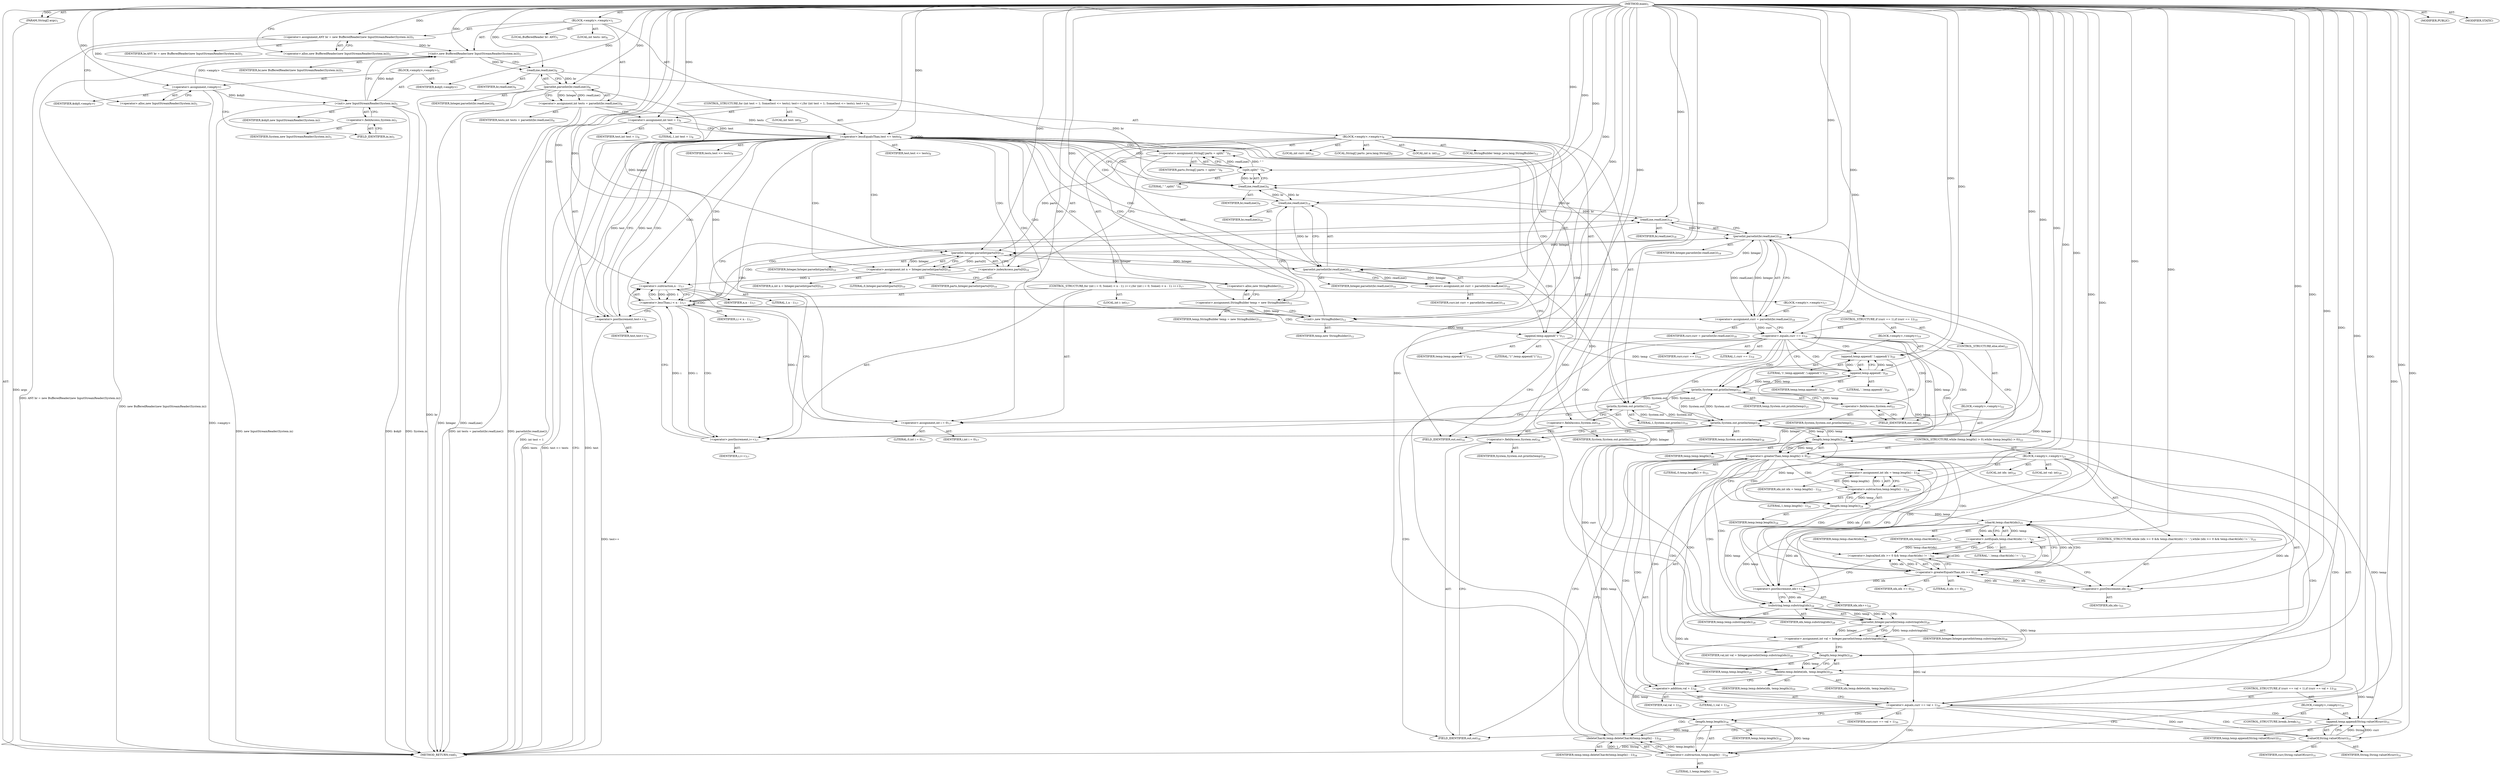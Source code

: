 digraph "main" {  
"21" [label = <(METHOD,main)<SUB>1</SUB>> ]
"22" [label = <(PARAM,String[] args)<SUB>1</SUB>> ]
"23" [label = <(BLOCK,&lt;empty&gt;,&lt;empty&gt;)<SUB>1</SUB>> ]
"4" [label = <(LOCAL,BufferedReader br: ANY)<SUB>5</SUB>> ]
"24" [label = <(&lt;operator&gt;.assignment,ANY br = new BufferedReader(new InputStreamReader(System.in)))<SUB>5</SUB>> ]
"25" [label = <(IDENTIFIER,br,ANY br = new BufferedReader(new InputStreamReader(System.in)))<SUB>5</SUB>> ]
"26" [label = <(&lt;operator&gt;.alloc,new BufferedReader(new InputStreamReader(System.in)))<SUB>5</SUB>> ]
"27" [label = <(&lt;init&gt;,new BufferedReader(new InputStreamReader(System.in)))<SUB>5</SUB>> ]
"3" [label = <(IDENTIFIER,br,new BufferedReader(new InputStreamReader(System.in)))<SUB>5</SUB>> ]
"28" [label = <(BLOCK,&lt;empty&gt;,&lt;empty&gt;)<SUB>5</SUB>> ]
"29" [label = <(&lt;operator&gt;.assignment,&lt;empty&gt;)> ]
"30" [label = <(IDENTIFIER,$obj0,&lt;empty&gt;)> ]
"31" [label = <(&lt;operator&gt;.alloc,new InputStreamReader(System.in))<SUB>5</SUB>> ]
"32" [label = <(&lt;init&gt;,new InputStreamReader(System.in))<SUB>5</SUB>> ]
"33" [label = <(IDENTIFIER,$obj0,new InputStreamReader(System.in))> ]
"34" [label = <(&lt;operator&gt;.fieldAccess,System.in)<SUB>5</SUB>> ]
"35" [label = <(IDENTIFIER,System,new InputStreamReader(System.in))<SUB>5</SUB>> ]
"36" [label = <(FIELD_IDENTIFIER,in,in)<SUB>5</SUB>> ]
"37" [label = <(IDENTIFIER,$obj0,&lt;empty&gt;)> ]
"38" [label = <(LOCAL,int tests: int)<SUB>6</SUB>> ]
"39" [label = <(&lt;operator&gt;.assignment,int tests = parseInt(br.readLine()))<SUB>6</SUB>> ]
"40" [label = <(IDENTIFIER,tests,int tests = parseInt(br.readLine()))<SUB>6</SUB>> ]
"41" [label = <(parseInt,parseInt(br.readLine()))<SUB>6</SUB>> ]
"42" [label = <(IDENTIFIER,Integer,parseInt(br.readLine()))<SUB>6</SUB>> ]
"43" [label = <(readLine,readLine())<SUB>6</SUB>> ]
"44" [label = <(IDENTIFIER,br,readLine())<SUB>6</SUB>> ]
"45" [label = <(CONTROL_STRUCTURE,for (int test = 1; Some(test &lt;= tests); test++),for (int test = 1; Some(test &lt;= tests); test++))<SUB>8</SUB>> ]
"46" [label = <(LOCAL,int test: int)<SUB>8</SUB>> ]
"47" [label = <(&lt;operator&gt;.assignment,int test = 1)<SUB>8</SUB>> ]
"48" [label = <(IDENTIFIER,test,int test = 1)<SUB>8</SUB>> ]
"49" [label = <(LITERAL,1,int test = 1)<SUB>8</SUB>> ]
"50" [label = <(&lt;operator&gt;.lessEqualsThan,test &lt;= tests)<SUB>8</SUB>> ]
"51" [label = <(IDENTIFIER,test,test &lt;= tests)<SUB>8</SUB>> ]
"52" [label = <(IDENTIFIER,tests,test &lt;= tests)<SUB>8</SUB>> ]
"53" [label = <(&lt;operator&gt;.postIncrement,test++)<SUB>8</SUB>> ]
"54" [label = <(IDENTIFIER,test,test++)<SUB>8</SUB>> ]
"55" [label = <(BLOCK,&lt;empty&gt;,&lt;empty&gt;)<SUB>8</SUB>> ]
"56" [label = <(LOCAL,String[] parts: java.lang.String[])<SUB>9</SUB>> ]
"57" [label = <(&lt;operator&gt;.assignment,String[] parts = split(&quot; &quot;))<SUB>9</SUB>> ]
"58" [label = <(IDENTIFIER,parts,String[] parts = split(&quot; &quot;))<SUB>9</SUB>> ]
"59" [label = <(split,split(&quot; &quot;))<SUB>9</SUB>> ]
"60" [label = <(readLine,readLine())<SUB>9</SUB>> ]
"61" [label = <(IDENTIFIER,br,readLine())<SUB>9</SUB>> ]
"62" [label = <(LITERAL,&quot; &quot;,split(&quot; &quot;))<SUB>9</SUB>> ]
"63" [label = <(LOCAL,int n: int)<SUB>10</SUB>> ]
"64" [label = <(&lt;operator&gt;.assignment,int n = Integer.parseInt(parts[0]))<SUB>10</SUB>> ]
"65" [label = <(IDENTIFIER,n,int n = Integer.parseInt(parts[0]))<SUB>10</SUB>> ]
"66" [label = <(parseInt,Integer.parseInt(parts[0]))<SUB>10</SUB>> ]
"67" [label = <(IDENTIFIER,Integer,Integer.parseInt(parts[0]))<SUB>10</SUB>> ]
"68" [label = <(&lt;operator&gt;.indexAccess,parts[0])<SUB>10</SUB>> ]
"69" [label = <(IDENTIFIER,parts,Integer.parseInt(parts[0]))<SUB>10</SUB>> ]
"70" [label = <(LITERAL,0,Integer.parseInt(parts[0]))<SUB>10</SUB>> ]
"6" [label = <(LOCAL,StringBuilder temp: java.lang.StringBuilder)<SUB>12</SUB>> ]
"71" [label = <(&lt;operator&gt;.assignment,StringBuilder temp = new StringBuilder())<SUB>12</SUB>> ]
"72" [label = <(IDENTIFIER,temp,StringBuilder temp = new StringBuilder())<SUB>12</SUB>> ]
"73" [label = <(&lt;operator&gt;.alloc,new StringBuilder())<SUB>12</SUB>> ]
"74" [label = <(&lt;init&gt;,new StringBuilder())<SUB>12</SUB>> ]
"5" [label = <(IDENTIFIER,temp,new StringBuilder())<SUB>12</SUB>> ]
"75" [label = <(LOCAL,int curr: int)<SUB>14</SUB>> ]
"76" [label = <(&lt;operator&gt;.assignment,int curr = parseInt(br.readLine()))<SUB>14</SUB>> ]
"77" [label = <(IDENTIFIER,curr,int curr = parseInt(br.readLine()))<SUB>14</SUB>> ]
"78" [label = <(parseInt,parseInt(br.readLine()))<SUB>14</SUB>> ]
"79" [label = <(IDENTIFIER,Integer,parseInt(br.readLine()))<SUB>14</SUB>> ]
"80" [label = <(readLine,readLine())<SUB>14</SUB>> ]
"81" [label = <(IDENTIFIER,br,readLine())<SUB>14</SUB>> ]
"82" [label = <(append,temp.append(&quot;1&quot;))<SUB>15</SUB>> ]
"83" [label = <(IDENTIFIER,temp,temp.append(&quot;1&quot;))<SUB>15</SUB>> ]
"84" [label = <(LITERAL,&quot;1&quot;,temp.append(&quot;1&quot;))<SUB>15</SUB>> ]
"85" [label = <(println,System.out.println(1))<SUB>16</SUB>> ]
"86" [label = <(&lt;operator&gt;.fieldAccess,System.out)<SUB>16</SUB>> ]
"87" [label = <(IDENTIFIER,System,System.out.println(1))<SUB>16</SUB>> ]
"88" [label = <(FIELD_IDENTIFIER,out,out)<SUB>16</SUB>> ]
"89" [label = <(LITERAL,1,System.out.println(1))<SUB>16</SUB>> ]
"90" [label = <(CONTROL_STRUCTURE,for (int i = 0; Some(i &lt; n - 1); i++),for (int i = 0; Some(i &lt; n - 1); i++))<SUB>17</SUB>> ]
"91" [label = <(LOCAL,int i: int)<SUB>17</SUB>> ]
"92" [label = <(&lt;operator&gt;.assignment,int i = 0)<SUB>17</SUB>> ]
"93" [label = <(IDENTIFIER,i,int i = 0)<SUB>17</SUB>> ]
"94" [label = <(LITERAL,0,int i = 0)<SUB>17</SUB>> ]
"95" [label = <(&lt;operator&gt;.lessThan,i &lt; n - 1)<SUB>17</SUB>> ]
"96" [label = <(IDENTIFIER,i,i &lt; n - 1)<SUB>17</SUB>> ]
"97" [label = <(&lt;operator&gt;.subtraction,n - 1)<SUB>17</SUB>> ]
"98" [label = <(IDENTIFIER,n,n - 1)<SUB>17</SUB>> ]
"99" [label = <(LITERAL,1,n - 1)<SUB>17</SUB>> ]
"100" [label = <(&lt;operator&gt;.postIncrement,i++)<SUB>17</SUB>> ]
"101" [label = <(IDENTIFIER,i,i++)<SUB>17</SUB>> ]
"102" [label = <(BLOCK,&lt;empty&gt;,&lt;empty&gt;)<SUB>17</SUB>> ]
"103" [label = <(&lt;operator&gt;.assignment,curr = parseInt(br.readLine()))<SUB>18</SUB>> ]
"104" [label = <(IDENTIFIER,curr,curr = parseInt(br.readLine()))<SUB>18</SUB>> ]
"105" [label = <(parseInt,parseInt(br.readLine()))<SUB>18</SUB>> ]
"106" [label = <(IDENTIFIER,Integer,parseInt(br.readLine()))<SUB>18</SUB>> ]
"107" [label = <(readLine,readLine())<SUB>18</SUB>> ]
"108" [label = <(IDENTIFIER,br,readLine())<SUB>18</SUB>> ]
"109" [label = <(CONTROL_STRUCTURE,if (curr == 1),if (curr == 1))<SUB>19</SUB>> ]
"110" [label = <(&lt;operator&gt;.equals,curr == 1)<SUB>19</SUB>> ]
"111" [label = <(IDENTIFIER,curr,curr == 1)<SUB>19</SUB>> ]
"112" [label = <(LITERAL,1,curr == 1)<SUB>19</SUB>> ]
"113" [label = <(BLOCK,&lt;empty&gt;,&lt;empty&gt;)<SUB>19</SUB>> ]
"114" [label = <(append,temp.append('.').append('1'))<SUB>20</SUB>> ]
"115" [label = <(append,temp.append('.'))<SUB>20</SUB>> ]
"116" [label = <(IDENTIFIER,temp,temp.append('.'))<SUB>20</SUB>> ]
"117" [label = <(LITERAL,'.',temp.append('.'))<SUB>20</SUB>> ]
"118" [label = <(LITERAL,'1',temp.append('.').append('1'))<SUB>20</SUB>> ]
"119" [label = <(println,System.out.println(temp))<SUB>21</SUB>> ]
"120" [label = <(&lt;operator&gt;.fieldAccess,System.out)<SUB>21</SUB>> ]
"121" [label = <(IDENTIFIER,System,System.out.println(temp))<SUB>21</SUB>> ]
"122" [label = <(FIELD_IDENTIFIER,out,out)<SUB>21</SUB>> ]
"123" [label = <(IDENTIFIER,temp,System.out.println(temp))<SUB>21</SUB>> ]
"124" [label = <(CONTROL_STRUCTURE,else,else)<SUB>22</SUB>> ]
"125" [label = <(BLOCK,&lt;empty&gt;,&lt;empty&gt;)<SUB>22</SUB>> ]
"126" [label = <(CONTROL_STRUCTURE,while (temp.length() &gt; 0),while (temp.length() &gt; 0))<SUB>23</SUB>> ]
"127" [label = <(&lt;operator&gt;.greaterThan,temp.length() &gt; 0)<SUB>23</SUB>> ]
"128" [label = <(length,temp.length())<SUB>23</SUB>> ]
"129" [label = <(IDENTIFIER,temp,temp.length())<SUB>23</SUB>> ]
"130" [label = <(LITERAL,0,temp.length() &gt; 0)<SUB>23</SUB>> ]
"131" [label = <(BLOCK,&lt;empty&gt;,&lt;empty&gt;)<SUB>23</SUB>> ]
"132" [label = <(LOCAL,int idx: int)<SUB>24</SUB>> ]
"133" [label = <(&lt;operator&gt;.assignment,int idx = temp.length() - 1)<SUB>24</SUB>> ]
"134" [label = <(IDENTIFIER,idx,int idx = temp.length() - 1)<SUB>24</SUB>> ]
"135" [label = <(&lt;operator&gt;.subtraction,temp.length() - 1)<SUB>24</SUB>> ]
"136" [label = <(length,temp.length())<SUB>24</SUB>> ]
"137" [label = <(IDENTIFIER,temp,temp.length())<SUB>24</SUB>> ]
"138" [label = <(LITERAL,1,temp.length() - 1)<SUB>24</SUB>> ]
"139" [label = <(CONTROL_STRUCTURE,while (idx &gt;= 0 &amp;&amp; temp.charAt(idx) != '.'),while (idx &gt;= 0 &amp;&amp; temp.charAt(idx) != '.'))<SUB>25</SUB>> ]
"140" [label = <(&lt;operator&gt;.logicalAnd,idx &gt;= 0 &amp;&amp; temp.charAt(idx) != '.')<SUB>25</SUB>> ]
"141" [label = <(&lt;operator&gt;.greaterEqualsThan,idx &gt;= 0)<SUB>25</SUB>> ]
"142" [label = <(IDENTIFIER,idx,idx &gt;= 0)<SUB>25</SUB>> ]
"143" [label = <(LITERAL,0,idx &gt;= 0)<SUB>25</SUB>> ]
"144" [label = <(&lt;operator&gt;.notEquals,temp.charAt(idx) != '.')<SUB>25</SUB>> ]
"145" [label = <(charAt,temp.charAt(idx))<SUB>25</SUB>> ]
"146" [label = <(IDENTIFIER,temp,temp.charAt(idx))<SUB>25</SUB>> ]
"147" [label = <(IDENTIFIER,idx,temp.charAt(idx))<SUB>25</SUB>> ]
"148" [label = <(LITERAL,'.',temp.charAt(idx) != '.')<SUB>25</SUB>> ]
"149" [label = <(&lt;operator&gt;.postDecrement,idx--)<SUB>25</SUB>> ]
"150" [label = <(IDENTIFIER,idx,idx--)<SUB>25</SUB>> ]
"151" [label = <(&lt;operator&gt;.postIncrement,idx++)<SUB>26</SUB>> ]
"152" [label = <(IDENTIFIER,idx,idx++)<SUB>26</SUB>> ]
"153" [label = <(LOCAL,int val: int)<SUB>28</SUB>> ]
"154" [label = <(&lt;operator&gt;.assignment,int val = Integer.parseInt(temp.substring(idx)))<SUB>28</SUB>> ]
"155" [label = <(IDENTIFIER,val,int val = Integer.parseInt(temp.substring(idx)))<SUB>28</SUB>> ]
"156" [label = <(parseInt,Integer.parseInt(temp.substring(idx)))<SUB>28</SUB>> ]
"157" [label = <(IDENTIFIER,Integer,Integer.parseInt(temp.substring(idx)))<SUB>28</SUB>> ]
"158" [label = <(substring,temp.substring(idx))<SUB>28</SUB>> ]
"159" [label = <(IDENTIFIER,temp,temp.substring(idx))<SUB>28</SUB>> ]
"160" [label = <(IDENTIFIER,idx,temp.substring(idx))<SUB>28</SUB>> ]
"161" [label = <(delete,temp.delete(idx, temp.length()))<SUB>29</SUB>> ]
"162" [label = <(IDENTIFIER,temp,temp.delete(idx, temp.length()))<SUB>29</SUB>> ]
"163" [label = <(IDENTIFIER,idx,temp.delete(idx, temp.length()))<SUB>29</SUB>> ]
"164" [label = <(length,temp.length())<SUB>29</SUB>> ]
"165" [label = <(IDENTIFIER,temp,temp.length())<SUB>29</SUB>> ]
"166" [label = <(CONTROL_STRUCTURE,if (curr == val + 1),if (curr == val + 1))<SUB>30</SUB>> ]
"167" [label = <(&lt;operator&gt;.equals,curr == val + 1)<SUB>30</SUB>> ]
"168" [label = <(IDENTIFIER,curr,curr == val + 1)<SUB>30</SUB>> ]
"169" [label = <(&lt;operator&gt;.addition,val + 1)<SUB>30</SUB>> ]
"170" [label = <(IDENTIFIER,val,val + 1)<SUB>30</SUB>> ]
"171" [label = <(LITERAL,1,val + 1)<SUB>30</SUB>> ]
"172" [label = <(BLOCK,&lt;empty&gt;,&lt;empty&gt;)<SUB>30</SUB>> ]
"173" [label = <(append,temp.append(String.valueOf(curr)))<SUB>31</SUB>> ]
"174" [label = <(IDENTIFIER,temp,temp.append(String.valueOf(curr)))<SUB>31</SUB>> ]
"175" [label = <(valueOf,String.valueOf(curr))<SUB>31</SUB>> ]
"176" [label = <(IDENTIFIER,String,String.valueOf(curr))<SUB>31</SUB>> ]
"177" [label = <(IDENTIFIER,curr,String.valueOf(curr))<SUB>31</SUB>> ]
"178" [label = <(CONTROL_STRUCTURE,break;,break;)<SUB>32</SUB>> ]
"179" [label = <(deleteCharAt,temp.deleteCharAt(temp.length() - 1))<SUB>34</SUB>> ]
"180" [label = <(IDENTIFIER,temp,temp.deleteCharAt(temp.length() - 1))<SUB>34</SUB>> ]
"181" [label = <(&lt;operator&gt;.subtraction,temp.length() - 1)<SUB>34</SUB>> ]
"182" [label = <(length,temp.length())<SUB>34</SUB>> ]
"183" [label = <(IDENTIFIER,temp,temp.length())<SUB>34</SUB>> ]
"184" [label = <(LITERAL,1,temp.length() - 1)<SUB>34</SUB>> ]
"185" [label = <(println,System.out.println(temp))<SUB>36</SUB>> ]
"186" [label = <(&lt;operator&gt;.fieldAccess,System.out)<SUB>36</SUB>> ]
"187" [label = <(IDENTIFIER,System,System.out.println(temp))<SUB>36</SUB>> ]
"188" [label = <(FIELD_IDENTIFIER,out,out)<SUB>36</SUB>> ]
"189" [label = <(IDENTIFIER,temp,System.out.println(temp))<SUB>36</SUB>> ]
"190" [label = <(MODIFIER,PUBLIC)> ]
"191" [label = <(MODIFIER,STATIC)> ]
"192" [label = <(METHOD_RETURN,void)<SUB>1</SUB>> ]
  "21" -> "22"  [ label = "AST: "] 
  "21" -> "23"  [ label = "AST: "] 
  "21" -> "190"  [ label = "AST: "] 
  "21" -> "191"  [ label = "AST: "] 
  "21" -> "192"  [ label = "AST: "] 
  "23" -> "4"  [ label = "AST: "] 
  "23" -> "24"  [ label = "AST: "] 
  "23" -> "27"  [ label = "AST: "] 
  "23" -> "38"  [ label = "AST: "] 
  "23" -> "39"  [ label = "AST: "] 
  "23" -> "45"  [ label = "AST: "] 
  "24" -> "25"  [ label = "AST: "] 
  "24" -> "26"  [ label = "AST: "] 
  "27" -> "3"  [ label = "AST: "] 
  "27" -> "28"  [ label = "AST: "] 
  "28" -> "29"  [ label = "AST: "] 
  "28" -> "32"  [ label = "AST: "] 
  "28" -> "37"  [ label = "AST: "] 
  "29" -> "30"  [ label = "AST: "] 
  "29" -> "31"  [ label = "AST: "] 
  "32" -> "33"  [ label = "AST: "] 
  "32" -> "34"  [ label = "AST: "] 
  "34" -> "35"  [ label = "AST: "] 
  "34" -> "36"  [ label = "AST: "] 
  "39" -> "40"  [ label = "AST: "] 
  "39" -> "41"  [ label = "AST: "] 
  "41" -> "42"  [ label = "AST: "] 
  "41" -> "43"  [ label = "AST: "] 
  "43" -> "44"  [ label = "AST: "] 
  "45" -> "46"  [ label = "AST: "] 
  "45" -> "47"  [ label = "AST: "] 
  "45" -> "50"  [ label = "AST: "] 
  "45" -> "53"  [ label = "AST: "] 
  "45" -> "55"  [ label = "AST: "] 
  "47" -> "48"  [ label = "AST: "] 
  "47" -> "49"  [ label = "AST: "] 
  "50" -> "51"  [ label = "AST: "] 
  "50" -> "52"  [ label = "AST: "] 
  "53" -> "54"  [ label = "AST: "] 
  "55" -> "56"  [ label = "AST: "] 
  "55" -> "57"  [ label = "AST: "] 
  "55" -> "63"  [ label = "AST: "] 
  "55" -> "64"  [ label = "AST: "] 
  "55" -> "6"  [ label = "AST: "] 
  "55" -> "71"  [ label = "AST: "] 
  "55" -> "74"  [ label = "AST: "] 
  "55" -> "75"  [ label = "AST: "] 
  "55" -> "76"  [ label = "AST: "] 
  "55" -> "82"  [ label = "AST: "] 
  "55" -> "85"  [ label = "AST: "] 
  "55" -> "90"  [ label = "AST: "] 
  "57" -> "58"  [ label = "AST: "] 
  "57" -> "59"  [ label = "AST: "] 
  "59" -> "60"  [ label = "AST: "] 
  "59" -> "62"  [ label = "AST: "] 
  "60" -> "61"  [ label = "AST: "] 
  "64" -> "65"  [ label = "AST: "] 
  "64" -> "66"  [ label = "AST: "] 
  "66" -> "67"  [ label = "AST: "] 
  "66" -> "68"  [ label = "AST: "] 
  "68" -> "69"  [ label = "AST: "] 
  "68" -> "70"  [ label = "AST: "] 
  "71" -> "72"  [ label = "AST: "] 
  "71" -> "73"  [ label = "AST: "] 
  "74" -> "5"  [ label = "AST: "] 
  "76" -> "77"  [ label = "AST: "] 
  "76" -> "78"  [ label = "AST: "] 
  "78" -> "79"  [ label = "AST: "] 
  "78" -> "80"  [ label = "AST: "] 
  "80" -> "81"  [ label = "AST: "] 
  "82" -> "83"  [ label = "AST: "] 
  "82" -> "84"  [ label = "AST: "] 
  "85" -> "86"  [ label = "AST: "] 
  "85" -> "89"  [ label = "AST: "] 
  "86" -> "87"  [ label = "AST: "] 
  "86" -> "88"  [ label = "AST: "] 
  "90" -> "91"  [ label = "AST: "] 
  "90" -> "92"  [ label = "AST: "] 
  "90" -> "95"  [ label = "AST: "] 
  "90" -> "100"  [ label = "AST: "] 
  "90" -> "102"  [ label = "AST: "] 
  "92" -> "93"  [ label = "AST: "] 
  "92" -> "94"  [ label = "AST: "] 
  "95" -> "96"  [ label = "AST: "] 
  "95" -> "97"  [ label = "AST: "] 
  "97" -> "98"  [ label = "AST: "] 
  "97" -> "99"  [ label = "AST: "] 
  "100" -> "101"  [ label = "AST: "] 
  "102" -> "103"  [ label = "AST: "] 
  "102" -> "109"  [ label = "AST: "] 
  "103" -> "104"  [ label = "AST: "] 
  "103" -> "105"  [ label = "AST: "] 
  "105" -> "106"  [ label = "AST: "] 
  "105" -> "107"  [ label = "AST: "] 
  "107" -> "108"  [ label = "AST: "] 
  "109" -> "110"  [ label = "AST: "] 
  "109" -> "113"  [ label = "AST: "] 
  "109" -> "124"  [ label = "AST: "] 
  "110" -> "111"  [ label = "AST: "] 
  "110" -> "112"  [ label = "AST: "] 
  "113" -> "114"  [ label = "AST: "] 
  "113" -> "119"  [ label = "AST: "] 
  "114" -> "115"  [ label = "AST: "] 
  "114" -> "118"  [ label = "AST: "] 
  "115" -> "116"  [ label = "AST: "] 
  "115" -> "117"  [ label = "AST: "] 
  "119" -> "120"  [ label = "AST: "] 
  "119" -> "123"  [ label = "AST: "] 
  "120" -> "121"  [ label = "AST: "] 
  "120" -> "122"  [ label = "AST: "] 
  "124" -> "125"  [ label = "AST: "] 
  "125" -> "126"  [ label = "AST: "] 
  "125" -> "185"  [ label = "AST: "] 
  "126" -> "127"  [ label = "AST: "] 
  "126" -> "131"  [ label = "AST: "] 
  "127" -> "128"  [ label = "AST: "] 
  "127" -> "130"  [ label = "AST: "] 
  "128" -> "129"  [ label = "AST: "] 
  "131" -> "132"  [ label = "AST: "] 
  "131" -> "133"  [ label = "AST: "] 
  "131" -> "139"  [ label = "AST: "] 
  "131" -> "151"  [ label = "AST: "] 
  "131" -> "153"  [ label = "AST: "] 
  "131" -> "154"  [ label = "AST: "] 
  "131" -> "161"  [ label = "AST: "] 
  "131" -> "166"  [ label = "AST: "] 
  "131" -> "179"  [ label = "AST: "] 
  "133" -> "134"  [ label = "AST: "] 
  "133" -> "135"  [ label = "AST: "] 
  "135" -> "136"  [ label = "AST: "] 
  "135" -> "138"  [ label = "AST: "] 
  "136" -> "137"  [ label = "AST: "] 
  "139" -> "140"  [ label = "AST: "] 
  "139" -> "149"  [ label = "AST: "] 
  "140" -> "141"  [ label = "AST: "] 
  "140" -> "144"  [ label = "AST: "] 
  "141" -> "142"  [ label = "AST: "] 
  "141" -> "143"  [ label = "AST: "] 
  "144" -> "145"  [ label = "AST: "] 
  "144" -> "148"  [ label = "AST: "] 
  "145" -> "146"  [ label = "AST: "] 
  "145" -> "147"  [ label = "AST: "] 
  "149" -> "150"  [ label = "AST: "] 
  "151" -> "152"  [ label = "AST: "] 
  "154" -> "155"  [ label = "AST: "] 
  "154" -> "156"  [ label = "AST: "] 
  "156" -> "157"  [ label = "AST: "] 
  "156" -> "158"  [ label = "AST: "] 
  "158" -> "159"  [ label = "AST: "] 
  "158" -> "160"  [ label = "AST: "] 
  "161" -> "162"  [ label = "AST: "] 
  "161" -> "163"  [ label = "AST: "] 
  "161" -> "164"  [ label = "AST: "] 
  "164" -> "165"  [ label = "AST: "] 
  "166" -> "167"  [ label = "AST: "] 
  "166" -> "172"  [ label = "AST: "] 
  "167" -> "168"  [ label = "AST: "] 
  "167" -> "169"  [ label = "AST: "] 
  "169" -> "170"  [ label = "AST: "] 
  "169" -> "171"  [ label = "AST: "] 
  "172" -> "173"  [ label = "AST: "] 
  "172" -> "178"  [ label = "AST: "] 
  "173" -> "174"  [ label = "AST: "] 
  "173" -> "175"  [ label = "AST: "] 
  "175" -> "176"  [ label = "AST: "] 
  "175" -> "177"  [ label = "AST: "] 
  "179" -> "180"  [ label = "AST: "] 
  "179" -> "181"  [ label = "AST: "] 
  "181" -> "182"  [ label = "AST: "] 
  "181" -> "184"  [ label = "AST: "] 
  "182" -> "183"  [ label = "AST: "] 
  "185" -> "186"  [ label = "AST: "] 
  "185" -> "189"  [ label = "AST: "] 
  "186" -> "187"  [ label = "AST: "] 
  "186" -> "188"  [ label = "AST: "] 
  "24" -> "31"  [ label = "CFG: "] 
  "27" -> "43"  [ label = "CFG: "] 
  "39" -> "47"  [ label = "CFG: "] 
  "26" -> "24"  [ label = "CFG: "] 
  "41" -> "39"  [ label = "CFG: "] 
  "47" -> "50"  [ label = "CFG: "] 
  "50" -> "192"  [ label = "CFG: "] 
  "50" -> "60"  [ label = "CFG: "] 
  "53" -> "50"  [ label = "CFG: "] 
  "29" -> "36"  [ label = "CFG: "] 
  "32" -> "27"  [ label = "CFG: "] 
  "43" -> "41"  [ label = "CFG: "] 
  "57" -> "68"  [ label = "CFG: "] 
  "64" -> "73"  [ label = "CFG: "] 
  "71" -> "74"  [ label = "CFG: "] 
  "74" -> "80"  [ label = "CFG: "] 
  "76" -> "82"  [ label = "CFG: "] 
  "82" -> "88"  [ label = "CFG: "] 
  "85" -> "92"  [ label = "CFG: "] 
  "31" -> "29"  [ label = "CFG: "] 
  "34" -> "32"  [ label = "CFG: "] 
  "59" -> "57"  [ label = "CFG: "] 
  "66" -> "64"  [ label = "CFG: "] 
  "73" -> "71"  [ label = "CFG: "] 
  "78" -> "76"  [ label = "CFG: "] 
  "86" -> "85"  [ label = "CFG: "] 
  "92" -> "97"  [ label = "CFG: "] 
  "95" -> "107"  [ label = "CFG: "] 
  "95" -> "53"  [ label = "CFG: "] 
  "100" -> "97"  [ label = "CFG: "] 
  "36" -> "34"  [ label = "CFG: "] 
  "60" -> "59"  [ label = "CFG: "] 
  "68" -> "66"  [ label = "CFG: "] 
  "80" -> "78"  [ label = "CFG: "] 
  "88" -> "86"  [ label = "CFG: "] 
  "97" -> "95"  [ label = "CFG: "] 
  "103" -> "110"  [ label = "CFG: "] 
  "105" -> "103"  [ label = "CFG: "] 
  "110" -> "115"  [ label = "CFG: "] 
  "110" -> "128"  [ label = "CFG: "] 
  "107" -> "105"  [ label = "CFG: "] 
  "114" -> "122"  [ label = "CFG: "] 
  "119" -> "100"  [ label = "CFG: "] 
  "115" -> "114"  [ label = "CFG: "] 
  "120" -> "119"  [ label = "CFG: "] 
  "185" -> "100"  [ label = "CFG: "] 
  "122" -> "120"  [ label = "CFG: "] 
  "127" -> "136"  [ label = "CFG: "] 
  "127" -> "188"  [ label = "CFG: "] 
  "186" -> "185"  [ label = "CFG: "] 
  "128" -> "127"  [ label = "CFG: "] 
  "133" -> "141"  [ label = "CFG: "] 
  "151" -> "158"  [ label = "CFG: "] 
  "154" -> "164"  [ label = "CFG: "] 
  "161" -> "169"  [ label = "CFG: "] 
  "179" -> "128"  [ label = "CFG: "] 
  "188" -> "186"  [ label = "CFG: "] 
  "135" -> "133"  [ label = "CFG: "] 
  "140" -> "149"  [ label = "CFG: "] 
  "140" -> "151"  [ label = "CFG: "] 
  "149" -> "141"  [ label = "CFG: "] 
  "156" -> "154"  [ label = "CFG: "] 
  "164" -> "161"  [ label = "CFG: "] 
  "167" -> "175"  [ label = "CFG: "] 
  "167" -> "182"  [ label = "CFG: "] 
  "181" -> "179"  [ label = "CFG: "] 
  "136" -> "135"  [ label = "CFG: "] 
  "141" -> "140"  [ label = "CFG: "] 
  "141" -> "145"  [ label = "CFG: "] 
  "144" -> "140"  [ label = "CFG: "] 
  "158" -> "156"  [ label = "CFG: "] 
  "169" -> "167"  [ label = "CFG: "] 
  "173" -> "188"  [ label = "CFG: "] 
  "182" -> "181"  [ label = "CFG: "] 
  "145" -> "144"  [ label = "CFG: "] 
  "175" -> "173"  [ label = "CFG: "] 
  "21" -> "26"  [ label = "CFG: "] 
  "22" -> "192"  [ label = "DDG: args"] 
  "24" -> "192"  [ label = "DDG: ANY br = new BufferedReader(new InputStreamReader(System.in))"] 
  "29" -> "192"  [ label = "DDG: &lt;empty&gt;"] 
  "32" -> "192"  [ label = "DDG: $obj0"] 
  "32" -> "192"  [ label = "DDG: System.in"] 
  "32" -> "192"  [ label = "DDG: new InputStreamReader(System.in)"] 
  "27" -> "192"  [ label = "DDG: new BufferedReader(new InputStreamReader(System.in))"] 
  "41" -> "192"  [ label = "DDG: Integer"] 
  "43" -> "192"  [ label = "DDG: br"] 
  "41" -> "192"  [ label = "DDG: readLine()"] 
  "39" -> "192"  [ label = "DDG: parseInt(br.readLine())"] 
  "39" -> "192"  [ label = "DDG: int tests = parseInt(br.readLine())"] 
  "47" -> "192"  [ label = "DDG: int test = 1"] 
  "50" -> "192"  [ label = "DDG: test"] 
  "50" -> "192"  [ label = "DDG: tests"] 
  "50" -> "192"  [ label = "DDG: test &lt;= tests"] 
  "53" -> "192"  [ label = "DDG: test++"] 
  "175" -> "192"  [ label = "DDG: String"] 
  "21" -> "22"  [ label = "DDG: "] 
  "21" -> "24"  [ label = "DDG: "] 
  "41" -> "39"  [ label = "DDG: Integer"] 
  "41" -> "39"  [ label = "DDG: readLine()"] 
  "24" -> "27"  [ label = "DDG: br"] 
  "21" -> "27"  [ label = "DDG: "] 
  "29" -> "27"  [ label = "DDG: &lt;empty&gt;"] 
  "32" -> "27"  [ label = "DDG: $obj0"] 
  "21" -> "47"  [ label = "DDG: "] 
  "21" -> "29"  [ label = "DDG: "] 
  "21" -> "37"  [ label = "DDG: "] 
  "21" -> "41"  [ label = "DDG: "] 
  "43" -> "41"  [ label = "DDG: br"] 
  "47" -> "50"  [ label = "DDG: test"] 
  "53" -> "50"  [ label = "DDG: test"] 
  "21" -> "50"  [ label = "DDG: "] 
  "39" -> "50"  [ label = "DDG: tests"] 
  "50" -> "53"  [ label = "DDG: test"] 
  "21" -> "53"  [ label = "DDG: "] 
  "59" -> "57"  [ label = "DDG: readLine()"] 
  "59" -> "57"  [ label = "DDG: &quot; &quot;"] 
  "66" -> "64"  [ label = "DDG: Integer"] 
  "66" -> "64"  [ label = "DDG: parts[0]"] 
  "21" -> "71"  [ label = "DDG: "] 
  "78" -> "76"  [ label = "DDG: Integer"] 
  "78" -> "76"  [ label = "DDG: readLine()"] 
  "29" -> "32"  [ label = "DDG: $obj0"] 
  "21" -> "32"  [ label = "DDG: "] 
  "27" -> "43"  [ label = "DDG: br"] 
  "21" -> "43"  [ label = "DDG: "] 
  "71" -> "74"  [ label = "DDG: temp"] 
  "21" -> "74"  [ label = "DDG: "] 
  "74" -> "82"  [ label = "DDG: temp"] 
  "21" -> "82"  [ label = "DDG: "] 
  "185" -> "85"  [ label = "DDG: System.out"] 
  "119" -> "85"  [ label = "DDG: System.out"] 
  "21" -> "85"  [ label = "DDG: "] 
  "21" -> "92"  [ label = "DDG: "] 
  "60" -> "59"  [ label = "DDG: br"] 
  "21" -> "59"  [ label = "DDG: "] 
  "41" -> "66"  [ label = "DDG: Integer"] 
  "78" -> "66"  [ label = "DDG: Integer"] 
  "105" -> "66"  [ label = "DDG: Integer"] 
  "156" -> "66"  [ label = "DDG: Integer"] 
  "21" -> "66"  [ label = "DDG: "] 
  "57" -> "66"  [ label = "DDG: parts"] 
  "66" -> "78"  [ label = "DDG: Integer"] 
  "21" -> "78"  [ label = "DDG: "] 
  "80" -> "78"  [ label = "DDG: br"] 
  "92" -> "95"  [ label = "DDG: i"] 
  "100" -> "95"  [ label = "DDG: i"] 
  "21" -> "95"  [ label = "DDG: "] 
  "97" -> "95"  [ label = "DDG: n"] 
  "97" -> "95"  [ label = "DDG: 1"] 
  "95" -> "100"  [ label = "DDG: i"] 
  "21" -> "100"  [ label = "DDG: "] 
  "105" -> "103"  [ label = "DDG: Integer"] 
  "105" -> "103"  [ label = "DDG: readLine()"] 
  "43" -> "60"  [ label = "DDG: br"] 
  "80" -> "60"  [ label = "DDG: br"] 
  "107" -> "60"  [ label = "DDG: br"] 
  "21" -> "60"  [ label = "DDG: "] 
  "60" -> "80"  [ label = "DDG: br"] 
  "21" -> "80"  [ label = "DDG: "] 
  "64" -> "97"  [ label = "DDG: n"] 
  "21" -> "97"  [ label = "DDG: "] 
  "78" -> "105"  [ label = "DDG: Integer"] 
  "156" -> "105"  [ label = "DDG: Integer"] 
  "21" -> "105"  [ label = "DDG: "] 
  "107" -> "105"  [ label = "DDG: br"] 
  "103" -> "110"  [ label = "DDG: curr"] 
  "21" -> "110"  [ label = "DDG: "] 
  "80" -> "107"  [ label = "DDG: br"] 
  "21" -> "107"  [ label = "DDG: "] 
  "115" -> "114"  [ label = "DDG: temp"] 
  "115" -> "114"  [ label = "DDG: '.'"] 
  "21" -> "114"  [ label = "DDG: "] 
  "85" -> "119"  [ label = "DDG: System.out"] 
  "185" -> "119"  [ label = "DDG: System.out"] 
  "115" -> "119"  [ label = "DDG: temp"] 
  "21" -> "119"  [ label = "DDG: "] 
  "82" -> "115"  [ label = "DDG: temp"] 
  "185" -> "115"  [ label = "DDG: temp"] 
  "119" -> "115"  [ label = "DDG: temp"] 
  "21" -> "115"  [ label = "DDG: "] 
  "85" -> "185"  [ label = "DDG: System.out"] 
  "119" -> "185"  [ label = "DDG: System.out"] 
  "128" -> "185"  [ label = "DDG: temp"] 
  "173" -> "185"  [ label = "DDG: temp"] 
  "21" -> "185"  [ label = "DDG: "] 
  "128" -> "127"  [ label = "DDG: temp"] 
  "21" -> "127"  [ label = "DDG: "] 
  "135" -> "133"  [ label = "DDG: temp.length()"] 
  "135" -> "133"  [ label = "DDG: 1"] 
  "156" -> "154"  [ label = "DDG: Integer"] 
  "156" -> "154"  [ label = "DDG: temp.substring(idx)"] 
  "82" -> "128"  [ label = "DDG: temp"] 
  "179" -> "128"  [ label = "DDG: temp"] 
  "185" -> "128"  [ label = "DDG: temp"] 
  "119" -> "128"  [ label = "DDG: temp"] 
  "21" -> "128"  [ label = "DDG: "] 
  "141" -> "151"  [ label = "DDG: idx"] 
  "145" -> "151"  [ label = "DDG: idx"] 
  "21" -> "151"  [ label = "DDG: "] 
  "164" -> "161"  [ label = "DDG: temp"] 
  "21" -> "161"  [ label = "DDG: "] 
  "158" -> "161"  [ label = "DDG: idx"] 
  "182" -> "179"  [ label = "DDG: temp"] 
  "21" -> "179"  [ label = "DDG: "] 
  "181" -> "179"  [ label = "DDG: temp.length()"] 
  "181" -> "179"  [ label = "DDG: 1"] 
  "136" -> "135"  [ label = "DDG: temp"] 
  "21" -> "135"  [ label = "DDG: "] 
  "141" -> "140"  [ label = "DDG: idx"] 
  "141" -> "140"  [ label = "DDG: 0"] 
  "144" -> "140"  [ label = "DDG: temp.charAt(idx)"] 
  "144" -> "140"  [ label = "DDG: '.'"] 
  "141" -> "149"  [ label = "DDG: idx"] 
  "145" -> "149"  [ label = "DDG: idx"] 
  "21" -> "149"  [ label = "DDG: "] 
  "105" -> "156"  [ label = "DDG: Integer"] 
  "21" -> "156"  [ label = "DDG: "] 
  "158" -> "156"  [ label = "DDG: temp"] 
  "158" -> "156"  [ label = "DDG: idx"] 
  "158" -> "164"  [ label = "DDG: temp"] 
  "21" -> "164"  [ label = "DDG: "] 
  "110" -> "167"  [ label = "DDG: curr"] 
  "21" -> "167"  [ label = "DDG: "] 
  "154" -> "167"  [ label = "DDG: val"] 
  "182" -> "181"  [ label = "DDG: temp"] 
  "21" -> "181"  [ label = "DDG: "] 
  "128" -> "136"  [ label = "DDG: temp"] 
  "21" -> "136"  [ label = "DDG: "] 
  "133" -> "141"  [ label = "DDG: idx"] 
  "149" -> "141"  [ label = "DDG: idx"] 
  "21" -> "141"  [ label = "DDG: "] 
  "145" -> "144"  [ label = "DDG: temp"] 
  "145" -> "144"  [ label = "DDG: idx"] 
  "21" -> "144"  [ label = "DDG: "] 
  "136" -> "158"  [ label = "DDG: temp"] 
  "145" -> "158"  [ label = "DDG: temp"] 
  "21" -> "158"  [ label = "DDG: "] 
  "151" -> "158"  [ label = "DDG: idx"] 
  "154" -> "169"  [ label = "DDG: val"] 
  "21" -> "169"  [ label = "DDG: "] 
  "161" -> "173"  [ label = "DDG: temp"] 
  "21" -> "173"  [ label = "DDG: "] 
  "175" -> "173"  [ label = "DDG: String"] 
  "175" -> "173"  [ label = "DDG: curr"] 
  "161" -> "182"  [ label = "DDG: temp"] 
  "21" -> "182"  [ label = "DDG: "] 
  "136" -> "145"  [ label = "DDG: temp"] 
  "21" -> "145"  [ label = "DDG: "] 
  "141" -> "145"  [ label = "DDG: idx"] 
  "21" -> "175"  [ label = "DDG: "] 
  "167" -> "175"  [ label = "DDG: curr"] 
  "50" -> "68"  [ label = "CDG: "] 
  "50" -> "60"  [ label = "CDG: "] 
  "50" -> "73"  [ label = "CDG: "] 
  "50" -> "64"  [ label = "CDG: "] 
  "50" -> "57"  [ label = "CDG: "] 
  "50" -> "85"  [ label = "CDG: "] 
  "50" -> "74"  [ label = "CDG: "] 
  "50" -> "95"  [ label = "CDG: "] 
  "50" -> "92"  [ label = "CDG: "] 
  "50" -> "76"  [ label = "CDG: "] 
  "50" -> "50"  [ label = "CDG: "] 
  "50" -> "59"  [ label = "CDG: "] 
  "50" -> "97"  [ label = "CDG: "] 
  "50" -> "80"  [ label = "CDG: "] 
  "50" -> "88"  [ label = "CDG: "] 
  "50" -> "86"  [ label = "CDG: "] 
  "50" -> "66"  [ label = "CDG: "] 
  "50" -> "82"  [ label = "CDG: "] 
  "50" -> "71"  [ label = "CDG: "] 
  "50" -> "53"  [ label = "CDG: "] 
  "50" -> "78"  [ label = "CDG: "] 
  "95" -> "107"  [ label = "CDG: "] 
  "95" -> "103"  [ label = "CDG: "] 
  "95" -> "95"  [ label = "CDG: "] 
  "95" -> "97"  [ label = "CDG: "] 
  "95" -> "100"  [ label = "CDG: "] 
  "95" -> "105"  [ label = "CDG: "] 
  "95" -> "110"  [ label = "CDG: "] 
  "110" -> "115"  [ label = "CDG: "] 
  "110" -> "188"  [ label = "CDG: "] 
  "110" -> "120"  [ label = "CDG: "] 
  "110" -> "128"  [ label = "CDG: "] 
  "110" -> "114"  [ label = "CDG: "] 
  "110" -> "185"  [ label = "CDG: "] 
  "110" -> "119"  [ label = "CDG: "] 
  "110" -> "127"  [ label = "CDG: "] 
  "110" -> "186"  [ label = "CDG: "] 
  "110" -> "122"  [ label = "CDG: "] 
  "127" -> "167"  [ label = "CDG: "] 
  "127" -> "136"  [ label = "CDG: "] 
  "127" -> "154"  [ label = "CDG: "] 
  "127" -> "169"  [ label = "CDG: "] 
  "127" -> "161"  [ label = "CDG: "] 
  "127" -> "151"  [ label = "CDG: "] 
  "127" -> "164"  [ label = "CDG: "] 
  "127" -> "158"  [ label = "CDG: "] 
  "127" -> "141"  [ label = "CDG: "] 
  "127" -> "140"  [ label = "CDG: "] 
  "127" -> "135"  [ label = "CDG: "] 
  "127" -> "156"  [ label = "CDG: "] 
  "127" -> "133"  [ label = "CDG: "] 
  "140" -> "149"  [ label = "CDG: "] 
  "140" -> "141"  [ label = "CDG: "] 
  "140" -> "140"  [ label = "CDG: "] 
  "167" -> "128"  [ label = "CDG: "] 
  "167" -> "179"  [ label = "CDG: "] 
  "167" -> "181"  [ label = "CDG: "] 
  "167" -> "173"  [ label = "CDG: "] 
  "167" -> "182"  [ label = "CDG: "] 
  "167" -> "127"  [ label = "CDG: "] 
  "167" -> "175"  [ label = "CDG: "] 
  "141" -> "145"  [ label = "CDG: "] 
  "141" -> "144"  [ label = "CDG: "] 
}
